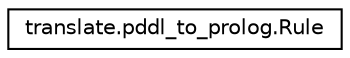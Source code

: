 digraph "Graphical Class Hierarchy"
{
  edge [fontname="Helvetica",fontsize="10",labelfontname="Helvetica",labelfontsize="10"];
  node [fontname="Helvetica",fontsize="10",shape=record];
  rankdir="LR";
  Node1 [label="translate.pddl_to_prolog.Rule",height=0.2,width=0.4,color="black", fillcolor="white", style="filled",URL="$classtranslate_1_1pddl__to__prolog_1_1Rule.html"];
}
